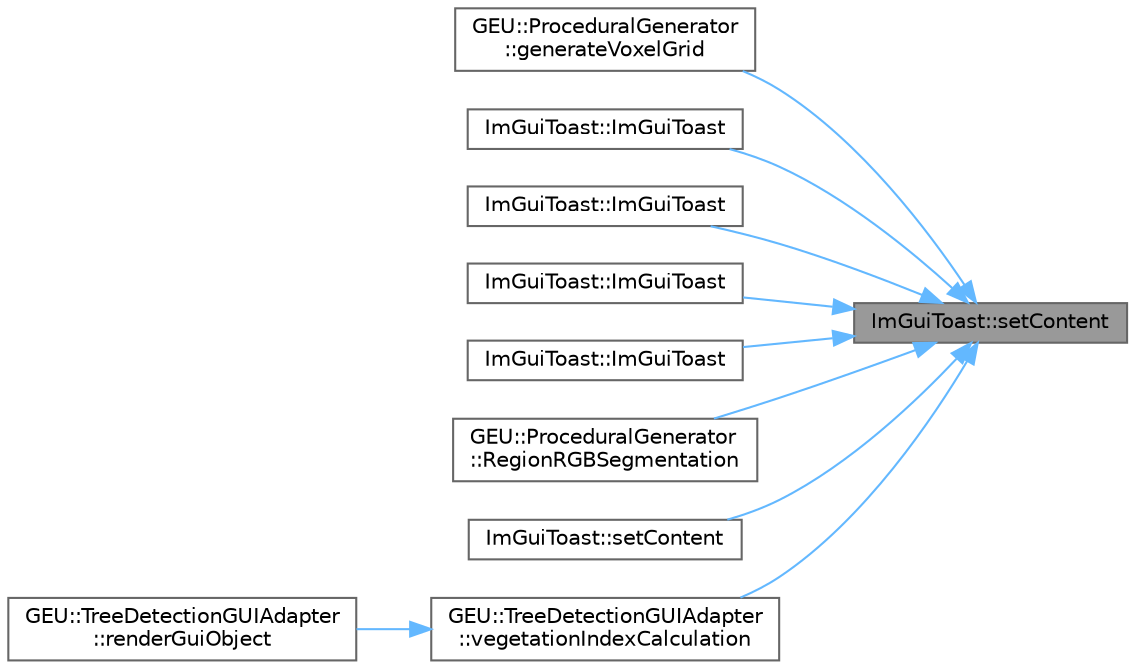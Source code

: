 digraph "ImGuiToast::setContent"
{
 // LATEX_PDF_SIZE
  bgcolor="transparent";
  edge [fontname=Helvetica,fontsize=10,labelfontname=Helvetica,labelfontsize=10];
  node [fontname=Helvetica,fontsize=10,shape=box,height=0.2,width=0.4];
  rankdir="RL";
  Node1 [id="Node000001",label="ImGuiToast::setContent",height=0.2,width=0.4,color="gray40", fillcolor="grey60", style="filled", fontcolor="black",tooltip=" "];
  Node1 -> Node2 [id="edge1_Node000001_Node000002",dir="back",color="steelblue1",style="solid",tooltip=" "];
  Node2 [id="Node000002",label="GEU::ProceduralGenerator\l::generateVoxelGrid",height=0.2,width=0.4,color="grey40", fillcolor="white", style="filled",URL="$dd/d03/class_g_e_u_1_1_procedural_generator.html#a82fe07b0265c5eadc11266fdc2b6828d",tooltip=" "];
  Node1 -> Node3 [id="edge2_Node000001_Node000003",dir="back",color="steelblue1",style="solid",tooltip=" "];
  Node3 [id="Node000003",label="ImGuiToast::ImGuiToast",height=0.2,width=0.4,color="grey40", fillcolor="white", style="filled",URL="$d8/d04/class_im_gui_toast.html#ab77da034204b2fb591fc422908b52bea",tooltip="Constructor for creating an ImGuiToast object with a specified type and message format."];
  Node1 -> Node4 [id="edge3_Node000001_Node000004",dir="back",color="steelblue1",style="solid",tooltip=" "];
  Node4 [id="Node000004",label="ImGuiToast::ImGuiToast",height=0.2,width=0.4,color="grey40", fillcolor="white", style="filled",URL="$d8/d04/class_im_gui_toast.html#a6cfea123917b8c1c8e4cc6aaccaa7da5",tooltip="Constructor for creating a new ImGuiToast object with a specified type, dismiss time,..."];
  Node1 -> Node5 [id="edge4_Node000001_Node000005",dir="back",color="steelblue1",style="solid",tooltip=" "];
  Node5 [id="Node000005",label="ImGuiToast::ImGuiToast",height=0.2,width=0.4,color="grey40", fillcolor="white", style="filled",URL="$d8/d04/class_im_gui_toast.html#abe3408059b535edfe7872e54d62a23a3",tooltip="Constructor for creating a new ImGuiToast object with a specified type, dismiss time,..."];
  Node1 -> Node6 [id="edge5_Node000001_Node000006",dir="back",color="steelblue1",style="solid",tooltip=" "];
  Node6 [id="Node000006",label="ImGuiToast::ImGuiToast",height=0.2,width=0.4,color="grey40", fillcolor="white", style="filled",URL="$d8/d04/class_im_gui_toast.html#aa0d119e2fae500018f2d57c6f2064049",tooltip=" "];
  Node1 -> Node7 [id="edge6_Node000001_Node000007",dir="back",color="steelblue1",style="solid",tooltip=" "];
  Node7 [id="Node000007",label="GEU::ProceduralGenerator\l::RegionRGBSegmentation",height=0.2,width=0.4,color="grey40", fillcolor="white", style="filled",URL="$dd/d03/class_g_e_u_1_1_procedural_generator.html#ab8f82fb76364670dd7e6dc7b32535694",tooltip=" "];
  Node1 -> Node8 [id="edge7_Node000001_Node000008",dir="back",color="steelblue1",style="solid",tooltip=" "];
  Node8 [id="Node000008",label="ImGuiToast::setContent",height=0.2,width=0.4,color="grey40", fillcolor="white", style="filled",URL="$d8/d04/class_im_gui_toast.html#a0248ea553ef55560bbab712d7c394d16",tooltip="Set the content of the toast notification."];
  Node1 -> Node9 [id="edge8_Node000001_Node000009",dir="back",color="steelblue1",style="solid",tooltip=" "];
  Node9 [id="Node000009",label="GEU::TreeDetectionGUIAdapter\l::vegetationIndexCalculation",height=0.2,width=0.4,color="grey40", fillcolor="white", style="filled",URL="$d3/d07/class_g_e_u_1_1_tree_detection_g_u_i_adapter.html#a98b5574e7ddb97e0b3e658df932746c2",tooltip=" "];
  Node9 -> Node10 [id="edge9_Node000009_Node000010",dir="back",color="steelblue1",style="solid",tooltip=" "];
  Node10 [id="Node000010",label="GEU::TreeDetectionGUIAdapter\l::renderGuiObject",height=0.2,width=0.4,color="grey40", fillcolor="white", style="filled",URL="$d3/d07/class_g_e_u_1_1_tree_detection_g_u_i_adapter.html#aad85feb2429451bc4e566d9339f6d0dc",tooltip="Custom module GUI window contents."];
}
